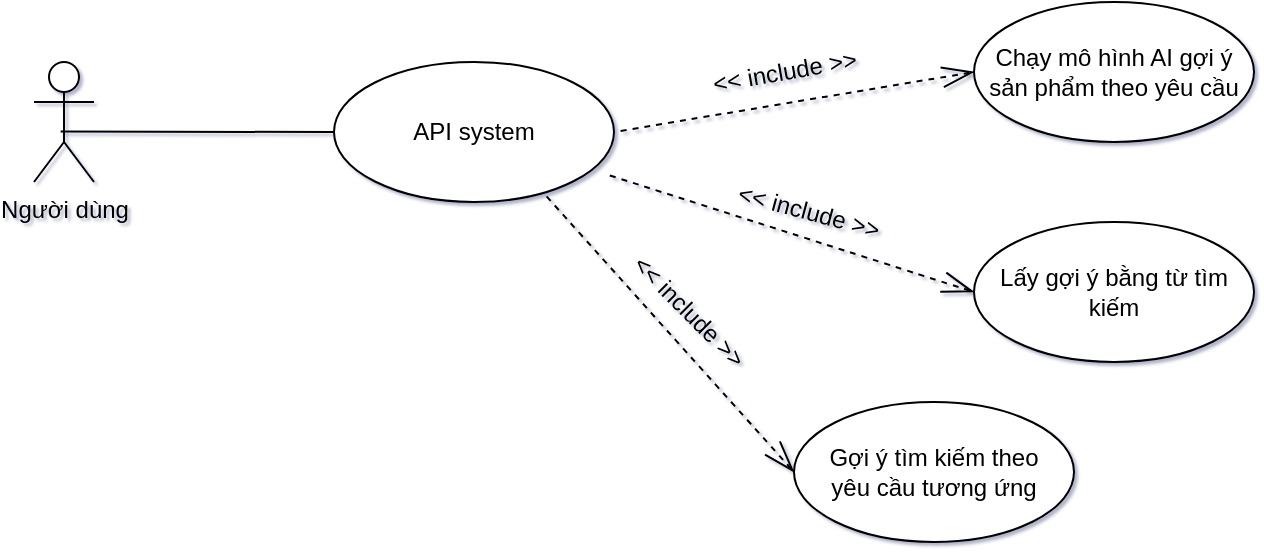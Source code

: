 <mxfile>
    <diagram id="6cJYtw-8DhUDxnNoCuvN" name="Page-1">
        <mxGraphModel dx="1192" dy="700" grid="1" gridSize="10" guides="1" tooltips="1" connect="1" arrows="1" fold="1" page="1" pageScale="1" pageWidth="850" pageHeight="1100" math="0" shadow="1">
            <root>
                <mxCell id="0"/>
                <mxCell id="1" parent="0"/>
                <mxCell id="5" style="edgeStyle=none;html=1;exitX=0.444;exitY=0.58;exitDx=0;exitDy=0;exitPerimeter=0;entryX=0;entryY=0.5;entryDx=0;entryDy=0;endArrow=none;endFill=0;" parent="1" source="2" target="4" edge="1">
                    <mxGeometry relative="1" as="geometry"/>
                </mxCell>
                <mxCell id="2" value="Người dùng" style="shape=umlActor;verticalLabelPosition=bottom;verticalAlign=top;html=1;" parent="1" vertex="1">
                    <mxGeometry x="50" y="80" width="30" height="60" as="geometry"/>
                </mxCell>
                <mxCell id="4" value="API system" style="ellipse;whiteSpace=wrap;html=1;" parent="1" vertex="1">
                    <mxGeometry x="200" y="80" width="140" height="70" as="geometry"/>
                </mxCell>
                <mxCell id="11" style="edgeStyle=none;curved=1;rounded=0;orthogonalLoop=1;jettySize=auto;html=1;exitX=0;exitY=0.5;exitDx=0;exitDy=0;entryX=1;entryY=0.5;entryDx=0;entryDy=0;endArrow=none;startSize=14;endSize=14;sourcePerimeterSpacing=8;targetPerimeterSpacing=8;endFill=0;startArrow=openThin;startFill=0;dashed=1;" parent="1" source="10" target="4" edge="1">
                    <mxGeometry relative="1" as="geometry"/>
                </mxCell>
                <mxCell id="10" value="Chạy mô hình AI gợi ý&lt;br&gt;sản phẩm theo yêu cầu" style="ellipse;whiteSpace=wrap;html=1;" parent="1" vertex="1">
                    <mxGeometry x="520" y="50" width="140" height="70" as="geometry"/>
                </mxCell>
                <mxCell id="12" value="&amp;lt;&amp;lt; include &amp;gt;&amp;gt;" style="text;strokeColor=none;fillColor=none;html=1;align=center;verticalAlign=middle;whiteSpace=wrap;rounded=0;rotation=-10;" parent="1" vertex="1">
                    <mxGeometry x="388" y="70" width="75" height="30" as="geometry"/>
                </mxCell>
                <mxCell id="13" value="Lấy gợi ý bằng từ tìm kiếm" style="ellipse;whiteSpace=wrap;html=1;" parent="1" vertex="1">
                    <mxGeometry x="520" y="160" width="140" height="70" as="geometry"/>
                </mxCell>
                <mxCell id="15" style="edgeStyle=none;curved=1;rounded=0;orthogonalLoop=1;jettySize=auto;html=1;exitX=0;exitY=0.5;exitDx=0;exitDy=0;endArrow=none;startSize=14;endSize=14;sourcePerimeterSpacing=8;targetPerimeterSpacing=8;endFill=0;startArrow=openThin;startFill=0;dashed=1;" parent="1" source="13" target="4" edge="1">
                    <mxGeometry relative="1" as="geometry">
                        <mxPoint x="370" y="170" as="sourcePoint"/>
                        <mxPoint x="190" y="200" as="targetPoint"/>
                    </mxGeometry>
                </mxCell>
                <mxCell id="16" value="&amp;lt;&amp;lt; include &amp;gt;&amp;gt;" style="text;strokeColor=none;fillColor=none;html=1;align=center;verticalAlign=middle;whiteSpace=wrap;rounded=0;rotation=15;" parent="1" vertex="1">
                    <mxGeometry x="400" y="140" width="75" height="30" as="geometry"/>
                </mxCell>
                <mxCell id="17" value="Gợi ý tìm kiếm theo&lt;br&gt;yêu cầu tương ứng" style="ellipse;whiteSpace=wrap;html=1;" parent="1" vertex="1">
                    <mxGeometry x="430" y="250" width="140" height="70" as="geometry"/>
                </mxCell>
                <mxCell id="18" style="edgeStyle=none;curved=1;rounded=0;orthogonalLoop=1;jettySize=auto;html=1;exitX=0;exitY=0.5;exitDx=0;exitDy=0;endArrow=none;startSize=14;endSize=14;sourcePerimeterSpacing=8;targetPerimeterSpacing=8;endFill=0;startArrow=openThin;startFill=0;dashed=1;entryX=0.753;entryY=0.946;entryDx=0;entryDy=0;entryPerimeter=0;" parent="1" source="17" target="4" edge="1">
                    <mxGeometry relative="1" as="geometry">
                        <mxPoint x="290" y="180" as="sourcePoint"/>
                        <mxPoint x="107.435" y="121.609" as="targetPoint"/>
                    </mxGeometry>
                </mxCell>
                <mxCell id="19" value="&amp;lt;&amp;lt; include &amp;gt;&amp;gt;" style="text;strokeColor=none;fillColor=none;html=1;align=center;verticalAlign=middle;whiteSpace=wrap;rounded=0;rotation=45;" parent="1" vertex="1">
                    <mxGeometry x="340.005" y="190.005" width="75" height="30" as="geometry"/>
                </mxCell>
            </root>
        </mxGraphModel>
    </diagram>
</mxfile>